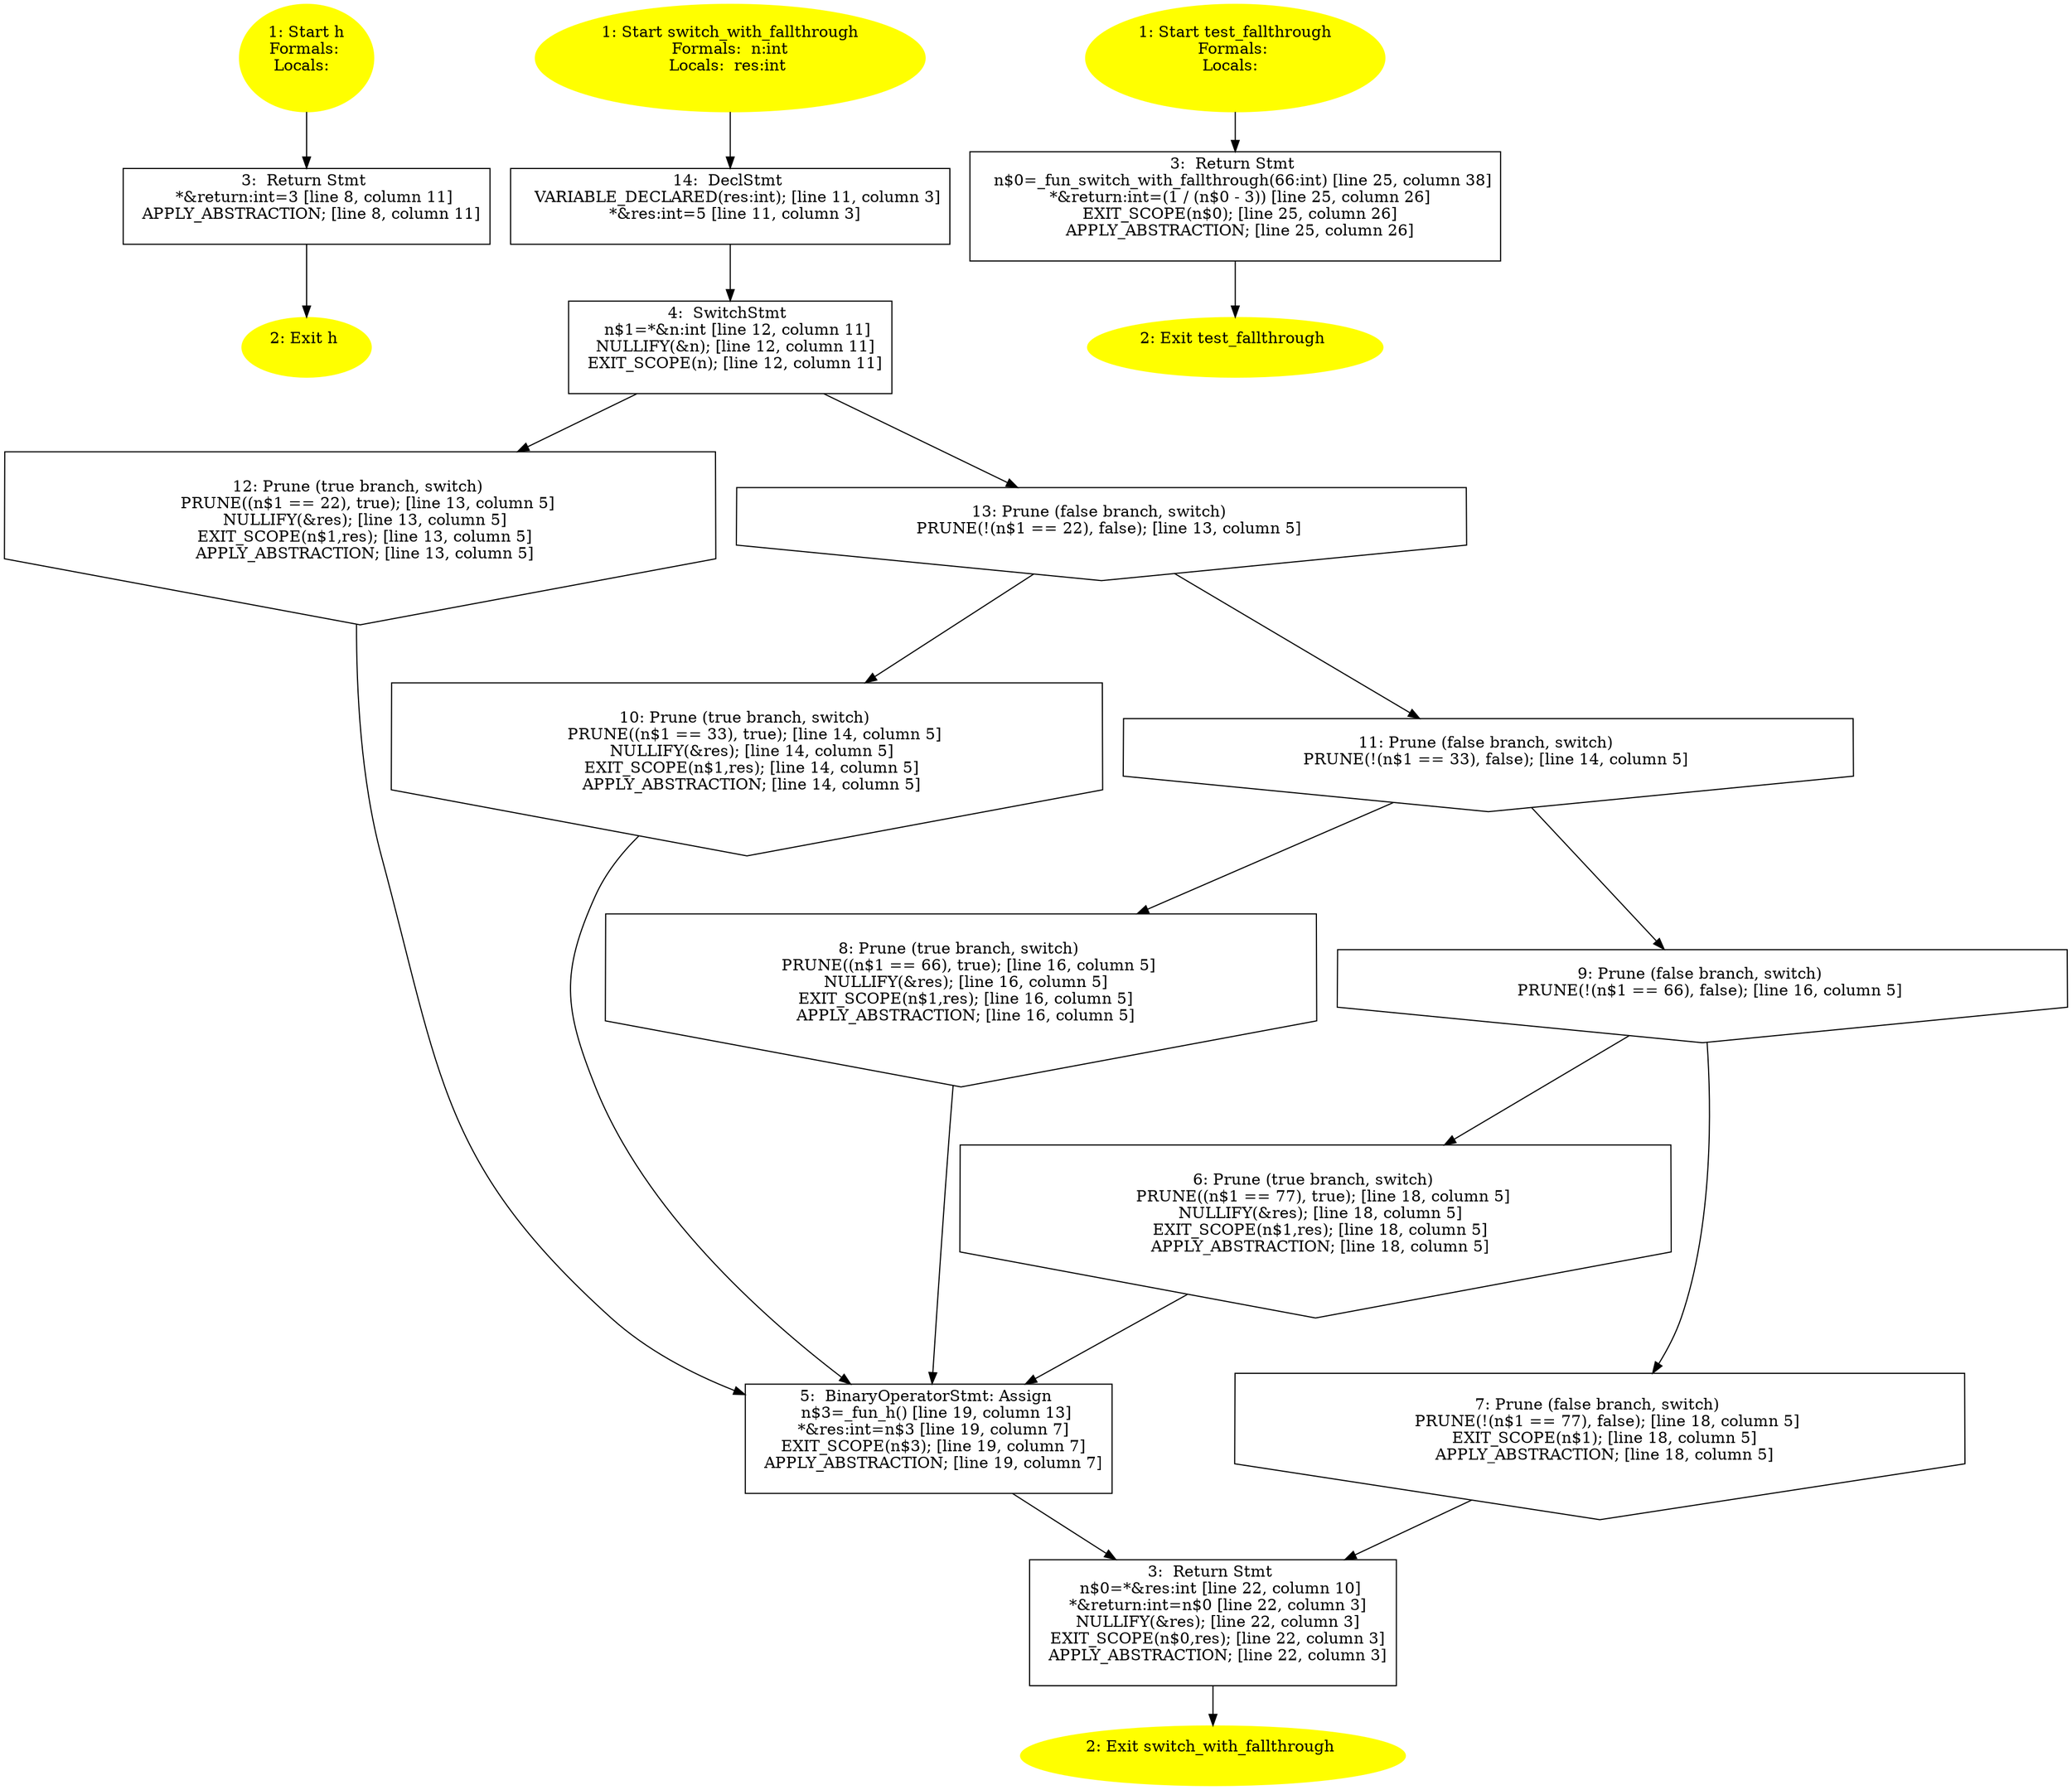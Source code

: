 /* @generated */
digraph cfg {
"h#4941587955358707969.72d1ffab9146aba0866be6bd3e972603_1" [label="1: Start h\nFormals: \nLocals:  \n  " color=yellow style=filled]
	

	 "h#4941587955358707969.72d1ffab9146aba0866be6bd3e972603_1" -> "h#4941587955358707969.72d1ffab9146aba0866be6bd3e972603_3" ;
"h#4941587955358707969.72d1ffab9146aba0866be6bd3e972603_2" [label="2: Exit h \n  " color=yellow style=filled]
	

"h#4941587955358707969.72d1ffab9146aba0866be6bd3e972603_3" [label="3:  Return Stmt \n   *&return:int=3 [line 8, column 11]\n  APPLY_ABSTRACTION; [line 8, column 11]\n " shape="box"]
	

	 "h#4941587955358707969.72d1ffab9146aba0866be6bd3e972603_3" -> "h#4941587955358707969.72d1ffab9146aba0866be6bd3e972603_2" ;
"switch_with_fallthrough#6355028676793350740.9380c19327ea36a0a69b7e115d031492_1" [label="1: Start switch_with_fallthrough\nFormals:  n:int\nLocals:  res:int \n  " color=yellow style=filled]
	

	 "switch_with_fallthrough#6355028676793350740.9380c19327ea36a0a69b7e115d031492_1" -> "switch_with_fallthrough#6355028676793350740.9380c19327ea36a0a69b7e115d031492_14" ;
"switch_with_fallthrough#6355028676793350740.9380c19327ea36a0a69b7e115d031492_2" [label="2: Exit switch_with_fallthrough \n  " color=yellow style=filled]
	

"switch_with_fallthrough#6355028676793350740.9380c19327ea36a0a69b7e115d031492_3" [label="3:  Return Stmt \n   n$0=*&res:int [line 22, column 10]\n  *&return:int=n$0 [line 22, column 3]\n  NULLIFY(&res); [line 22, column 3]\n  EXIT_SCOPE(n$0,res); [line 22, column 3]\n  APPLY_ABSTRACTION; [line 22, column 3]\n " shape="box"]
	

	 "switch_with_fallthrough#6355028676793350740.9380c19327ea36a0a69b7e115d031492_3" -> "switch_with_fallthrough#6355028676793350740.9380c19327ea36a0a69b7e115d031492_2" ;
"switch_with_fallthrough#6355028676793350740.9380c19327ea36a0a69b7e115d031492_4" [label="4:  SwitchStmt \n   n$1=*&n:int [line 12, column 11]\n  NULLIFY(&n); [line 12, column 11]\n  EXIT_SCOPE(n); [line 12, column 11]\n " shape="box"]
	

	 "switch_with_fallthrough#6355028676793350740.9380c19327ea36a0a69b7e115d031492_4" -> "switch_with_fallthrough#6355028676793350740.9380c19327ea36a0a69b7e115d031492_12" ;
	 "switch_with_fallthrough#6355028676793350740.9380c19327ea36a0a69b7e115d031492_4" -> "switch_with_fallthrough#6355028676793350740.9380c19327ea36a0a69b7e115d031492_13" ;
"switch_with_fallthrough#6355028676793350740.9380c19327ea36a0a69b7e115d031492_5" [label="5:  BinaryOperatorStmt: Assign \n   n$3=_fun_h() [line 19, column 13]\n  *&res:int=n$3 [line 19, column 7]\n  EXIT_SCOPE(n$3); [line 19, column 7]\n  APPLY_ABSTRACTION; [line 19, column 7]\n " shape="box"]
	

	 "switch_with_fallthrough#6355028676793350740.9380c19327ea36a0a69b7e115d031492_5" -> "switch_with_fallthrough#6355028676793350740.9380c19327ea36a0a69b7e115d031492_3" ;
"switch_with_fallthrough#6355028676793350740.9380c19327ea36a0a69b7e115d031492_6" [label="6: Prune (true branch, switch) \n   PRUNE((n$1 == 77), true); [line 18, column 5]\n  NULLIFY(&res); [line 18, column 5]\n  EXIT_SCOPE(n$1,res); [line 18, column 5]\n  APPLY_ABSTRACTION; [line 18, column 5]\n " shape="invhouse"]
	

	 "switch_with_fallthrough#6355028676793350740.9380c19327ea36a0a69b7e115d031492_6" -> "switch_with_fallthrough#6355028676793350740.9380c19327ea36a0a69b7e115d031492_5" ;
"switch_with_fallthrough#6355028676793350740.9380c19327ea36a0a69b7e115d031492_7" [label="7: Prune (false branch, switch) \n   PRUNE(!(n$1 == 77), false); [line 18, column 5]\n  EXIT_SCOPE(n$1); [line 18, column 5]\n  APPLY_ABSTRACTION; [line 18, column 5]\n " shape="invhouse"]
	

	 "switch_with_fallthrough#6355028676793350740.9380c19327ea36a0a69b7e115d031492_7" -> "switch_with_fallthrough#6355028676793350740.9380c19327ea36a0a69b7e115d031492_3" ;
"switch_with_fallthrough#6355028676793350740.9380c19327ea36a0a69b7e115d031492_8" [label="8: Prune (true branch, switch) \n   PRUNE((n$1 == 66), true); [line 16, column 5]\n  NULLIFY(&res); [line 16, column 5]\n  EXIT_SCOPE(n$1,res); [line 16, column 5]\n  APPLY_ABSTRACTION; [line 16, column 5]\n " shape="invhouse"]
	

	 "switch_with_fallthrough#6355028676793350740.9380c19327ea36a0a69b7e115d031492_8" -> "switch_with_fallthrough#6355028676793350740.9380c19327ea36a0a69b7e115d031492_5" ;
"switch_with_fallthrough#6355028676793350740.9380c19327ea36a0a69b7e115d031492_9" [label="9: Prune (false branch, switch) \n   PRUNE(!(n$1 == 66), false); [line 16, column 5]\n " shape="invhouse"]
	

	 "switch_with_fallthrough#6355028676793350740.9380c19327ea36a0a69b7e115d031492_9" -> "switch_with_fallthrough#6355028676793350740.9380c19327ea36a0a69b7e115d031492_6" ;
	 "switch_with_fallthrough#6355028676793350740.9380c19327ea36a0a69b7e115d031492_9" -> "switch_with_fallthrough#6355028676793350740.9380c19327ea36a0a69b7e115d031492_7" ;
"switch_with_fallthrough#6355028676793350740.9380c19327ea36a0a69b7e115d031492_10" [label="10: Prune (true branch, switch) \n   PRUNE((n$1 == 33), true); [line 14, column 5]\n  NULLIFY(&res); [line 14, column 5]\n  EXIT_SCOPE(n$1,res); [line 14, column 5]\n  APPLY_ABSTRACTION; [line 14, column 5]\n " shape="invhouse"]
	

	 "switch_with_fallthrough#6355028676793350740.9380c19327ea36a0a69b7e115d031492_10" -> "switch_with_fallthrough#6355028676793350740.9380c19327ea36a0a69b7e115d031492_5" ;
"switch_with_fallthrough#6355028676793350740.9380c19327ea36a0a69b7e115d031492_11" [label="11: Prune (false branch, switch) \n   PRUNE(!(n$1 == 33), false); [line 14, column 5]\n " shape="invhouse"]
	

	 "switch_with_fallthrough#6355028676793350740.9380c19327ea36a0a69b7e115d031492_11" -> "switch_with_fallthrough#6355028676793350740.9380c19327ea36a0a69b7e115d031492_8" ;
	 "switch_with_fallthrough#6355028676793350740.9380c19327ea36a0a69b7e115d031492_11" -> "switch_with_fallthrough#6355028676793350740.9380c19327ea36a0a69b7e115d031492_9" ;
"switch_with_fallthrough#6355028676793350740.9380c19327ea36a0a69b7e115d031492_12" [label="12: Prune (true branch, switch) \n   PRUNE((n$1 == 22), true); [line 13, column 5]\n  NULLIFY(&res); [line 13, column 5]\n  EXIT_SCOPE(n$1,res); [line 13, column 5]\n  APPLY_ABSTRACTION; [line 13, column 5]\n " shape="invhouse"]
	

	 "switch_with_fallthrough#6355028676793350740.9380c19327ea36a0a69b7e115d031492_12" -> "switch_with_fallthrough#6355028676793350740.9380c19327ea36a0a69b7e115d031492_5" ;
"switch_with_fallthrough#6355028676793350740.9380c19327ea36a0a69b7e115d031492_13" [label="13: Prune (false branch, switch) \n   PRUNE(!(n$1 == 22), false); [line 13, column 5]\n " shape="invhouse"]
	

	 "switch_with_fallthrough#6355028676793350740.9380c19327ea36a0a69b7e115d031492_13" -> "switch_with_fallthrough#6355028676793350740.9380c19327ea36a0a69b7e115d031492_10" ;
	 "switch_with_fallthrough#6355028676793350740.9380c19327ea36a0a69b7e115d031492_13" -> "switch_with_fallthrough#6355028676793350740.9380c19327ea36a0a69b7e115d031492_11" ;
"switch_with_fallthrough#6355028676793350740.9380c19327ea36a0a69b7e115d031492_14" [label="14:  DeclStmt \n   VARIABLE_DECLARED(res:int); [line 11, column 3]\n  *&res:int=5 [line 11, column 3]\n " shape="box"]
	

	 "switch_with_fallthrough#6355028676793350740.9380c19327ea36a0a69b7e115d031492_14" -> "switch_with_fallthrough#6355028676793350740.9380c19327ea36a0a69b7e115d031492_4" ;
"test_fallthrough#10031967177420807224.9a3ad886bb67a8e65c703cdc289f5661_1" [label="1: Start test_fallthrough\nFormals: \nLocals:  \n  " color=yellow style=filled]
	

	 "test_fallthrough#10031967177420807224.9a3ad886bb67a8e65c703cdc289f5661_1" -> "test_fallthrough#10031967177420807224.9a3ad886bb67a8e65c703cdc289f5661_3" ;
"test_fallthrough#10031967177420807224.9a3ad886bb67a8e65c703cdc289f5661_2" [label="2: Exit test_fallthrough \n  " color=yellow style=filled]
	

"test_fallthrough#10031967177420807224.9a3ad886bb67a8e65c703cdc289f5661_3" [label="3:  Return Stmt \n   n$0=_fun_switch_with_fallthrough(66:int) [line 25, column 38]\n  *&return:int=(1 / (n$0 - 3)) [line 25, column 26]\n  EXIT_SCOPE(n$0); [line 25, column 26]\n  APPLY_ABSTRACTION; [line 25, column 26]\n " shape="box"]
	

	 "test_fallthrough#10031967177420807224.9a3ad886bb67a8e65c703cdc289f5661_3" -> "test_fallthrough#10031967177420807224.9a3ad886bb67a8e65c703cdc289f5661_2" ;
}
